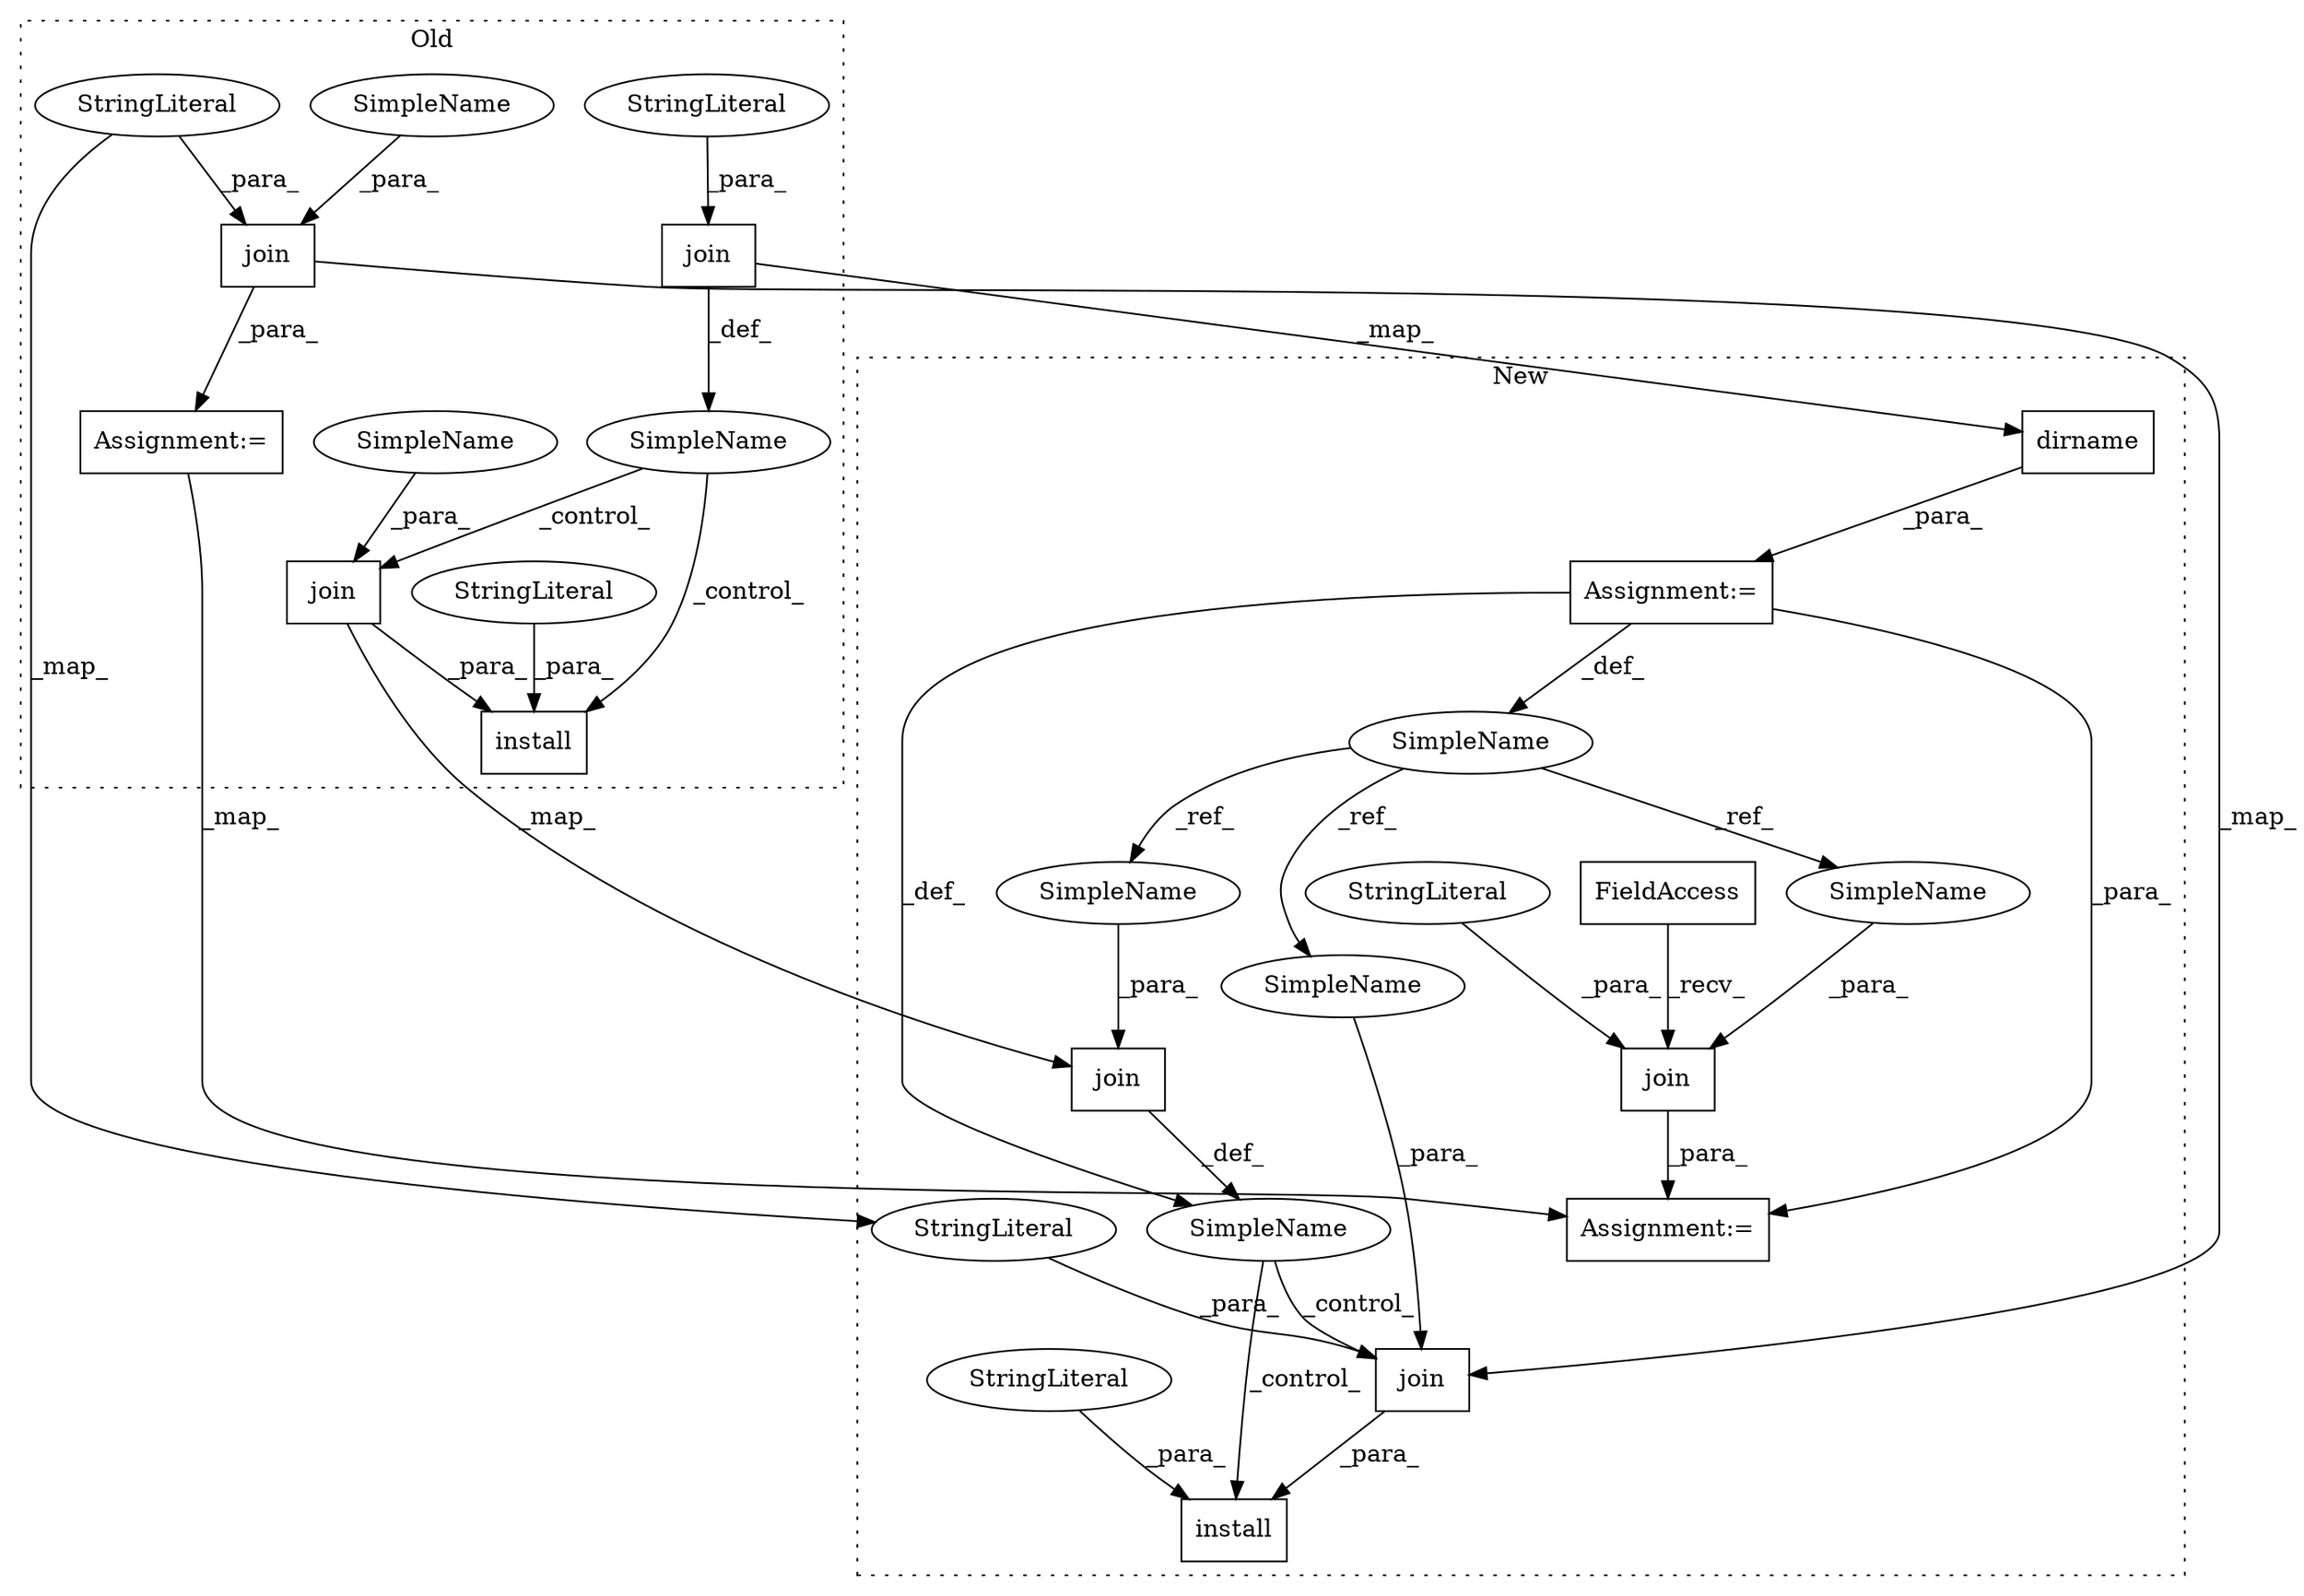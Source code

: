 digraph G {
subgraph cluster0 {
1 [label="install" a="32" s="3398,3448" l="8,1" shape="box"];
6 [label="join" a="32" s="3350,3378" l="5,1" shape="box"];
10 [label="join" a="32" s="3419,3447" l="5,1" shape="box"];
11 [label="SimpleName" a="42" s="" l="" shape="ellipse"];
12 [label="join" a="32" s="3477,3502" l="5,1" shape="box"];
17 [label="StringLiteral" a="45" s="3487" l="15" shape="ellipse"];
18 [label="StringLiteral" a="45" s="3406" l="4" shape="ellipse"];
20 [label="StringLiteral" a="45" s="3360" l="18" shape="ellipse"];
22 [label="Assignment:=" a="7" s="3468" l="1" shape="box"];
26 [label="SimpleName" a="42" s="3482" l="4" shape="ellipse"];
27 [label="SimpleName" a="42" s="3424" l="4" shape="ellipse"];
label = "Old";
style="dotted";
}
subgraph cluster1 {
2 [label="join" a="32" s="3495,3520" l="5,1" shape="box"];
3 [label="StringLiteral" a="45" s="3505" l="15" shape="ellipse"];
4 [label="Assignment:=" a="7" s="3313" l="1" shape="box"];
5 [label="dirname" a="32" s="3322,3334" l="8,1" shape="box"];
7 [label="install" a="32" s="3416,3466" l="8,1" shape="box"];
8 [label="FieldAccess" a="22" s="3487" l="7" shape="box"];
9 [label="join" a="32" s="3368,3396" l="5,1" shape="box"];
13 [label="join" a="32" s="3437,3465" l="5,1" shape="box"];
14 [label="SimpleName" a="42" s="3309" l="4" shape="ellipse"];
15 [label="SimpleName" a="42" s="" l="" shape="ellipse"];
16 [label="StringLiteral" a="45" s="3447" l="18" shape="ellipse"];
19 [label="StringLiteral" a="45" s="3424" l="4" shape="ellipse"];
21 [label="Assignment:=" a="7" s="3486" l="1" shape="box"];
23 [label="SimpleName" a="42" s="3500" l="4" shape="ellipse"];
24 [label="SimpleName" a="42" s="3373" l="4" shape="ellipse"];
25 [label="SimpleName" a="42" s="3442" l="4" shape="ellipse"];
label = "New";
style="dotted";
}
2 -> 21 [label="_para_"];
3 -> 2 [label="_para_"];
4 -> 15 [label="_def_"];
4 -> 21 [label="_para_"];
4 -> 14 [label="_def_"];
5 -> 4 [label="_para_"];
6 -> 11 [label="_def_"];
6 -> 5 [label="_map_"];
8 -> 2 [label="_recv_"];
9 -> 15 [label="_def_"];
10 -> 9 [label="_map_"];
10 -> 1 [label="_para_"];
11 -> 10 [label="_control_"];
11 -> 1 [label="_control_"];
12 -> 13 [label="_map_"];
12 -> 22 [label="_para_"];
13 -> 7 [label="_para_"];
14 -> 25 [label="_ref_"];
14 -> 23 [label="_ref_"];
14 -> 24 [label="_ref_"];
15 -> 13 [label="_control_"];
15 -> 7 [label="_control_"];
16 -> 13 [label="_para_"];
17 -> 12 [label="_para_"];
17 -> 16 [label="_map_"];
18 -> 1 [label="_para_"];
19 -> 7 [label="_para_"];
20 -> 6 [label="_para_"];
22 -> 21 [label="_map_"];
23 -> 2 [label="_para_"];
24 -> 9 [label="_para_"];
25 -> 13 [label="_para_"];
26 -> 12 [label="_para_"];
27 -> 10 [label="_para_"];
}